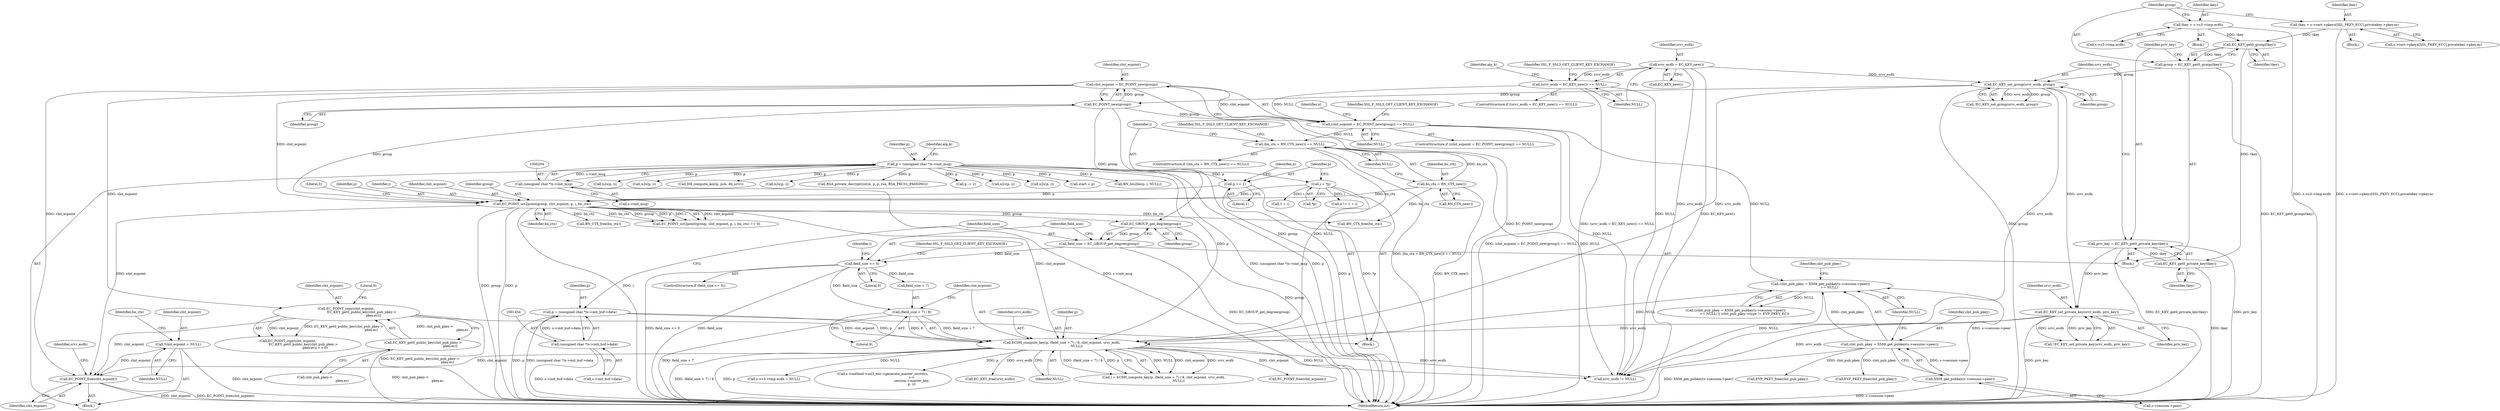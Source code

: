 digraph "0_openssl_3c66a669dfc7b3792f7af0758ea26fe8502ce70c@API" {
"1002144" [label="(Call,EC_POINT_free(clnt_ecpoint))"];
"1000177" [label="(Call,*clnt_ecpoint = NULL)"];
"1001335" [label="(Call,clnt_ecpoint = EC_POINT_new(group))"];
"1001337" [label="(Call,EC_POINT_new(group))"];
"1001321" [label="(Call,EC_KEY_set_group(srvr_ecdh, group))"];
"1001268" [label="(Call,srvr_ecdh = EC_KEY_new())"];
"1001310" [label="(Call,group = EC_KEY_get0_group(tkey))"];
"1001312" [label="(Call,EC_KEY_get0_group(tkey))"];
"1001301" [label="(Call,tkey = s->s3->tmp.ecdh)"];
"1001284" [label="(Call,tkey = s->cert->pkeys[SSL_PKEY_ECC].privatekey->pkey.ec)"];
"1001389" [label="(Call,EC_POINT_copy(clnt_ecpoint,\n                              EC_KEY_get0_public_key(clnt_pub_pkey->\n                                                     pkey.ec)))"];
"1001391" [label="(Call,EC_KEY_get0_public_key(clnt_pub_pkey->\n                                                     pkey.ec))"];
"1001475" [label="(Call,ECDH_compute_key(p, (field_size + 7) / 8, clnt_ecpoint, srvr_ecdh,\n                             NULL))"];
"1001451" [label="(Call,p = (unsigned char *)s->init_buf->data)"];
"1001453" [label="(Call,(unsigned char *)s->init_buf->data)"];
"1000201" [label="(Call,p = (unsigned char *)s->init_msg)"];
"1000203" [label="(Call,(unsigned char *)s->init_msg)"];
"1001477" [label="(Call,(field_size + 7) / 8)"];
"1001465" [label="(Call,field_size <= 0)"];
"1001460" [label="(Call,field_size = EC_GROUP_get_degree(group))"];
"1001462" [label="(Call,EC_GROUP_get_degree(group))"];
"1001439" [label="(Call,EC_POINT_oct2point(group, clnt_ecpoint, p, i, bn_ctx))"];
"1001423" [label="(Call,p += 1)"];
"1001419" [label="(Call,i = *p)"];
"1001410" [label="(Call,bn_ctx = BN_CTX_new())"];
"1001325" [label="(Call,EC_KEY_set_private_key(srvr_ecdh, priv_key))"];
"1001314" [label="(Call,priv_key = EC_KEY_get0_private_key(tkey))"];
"1001316" [label="(Call,EC_KEY_get0_private_key(tkey))"];
"1001364" [label="(Call,(clnt_pub_pkey = X509_get_pubkey(s->session->peer))\n                 == NULL)"];
"1001365" [label="(Call,clnt_pub_pkey = X509_get_pubkey(s->session->peer))"];
"1001367" [label="(Call,X509_get_pubkey(s->session->peer))"];
"1001334" [label="(Call,(clnt_ecpoint = EC_POINT_new(group)) == NULL)"];
"1001267" [label="(Call,(srvr_ecdh = EC_KEY_new()) == NULL)"];
"1001409" [label="(Call,(bn_ctx = BN_CTX_new()) == NULL)"];
"1001321" [label="(Call,EC_KEY_set_group(srvr_ecdh, group))"];
"1001336" [label="(Identifier,clnt_ecpoint)"];
"1001484" [label="(Identifier,NULL)"];
"1000143" [label="(Block,)"];
"1001425" [label="(Literal,1)"];
"1001445" [label="(Literal,0)"];
"1001566" [label="(Call,n2s(p, i))"];
"1001390" [label="(Identifier,clnt_ecpoint)"];
"1001494" [label="(Call,EVP_PKEY_free(clnt_pub_pkey))"];
"1002142" [label="(Call,EVP_PKEY_free(clnt_pub_pkey))"];
"1001322" [label="(Identifier,srvr_ecdh)"];
"1001453" [label="(Call,(unsigned char *)s->init_buf->data)"];
"1001388" [label="(Call,EC_POINT_copy(clnt_ecpoint,\n                              EC_KEY_get0_public_key(clnt_pub_pkey->\n                                                     pkey.ec)) == 0)"];
"1000177" [label="(Call,*clnt_ecpoint = NULL)"];
"1001279" [label="(Identifier,alg_k)"];
"1002152" [label="(Call,BN_CTX_free(bn_ctx))"];
"1001283" [label="(Block,)"];
"1001301" [label="(Call,tkey = s->s3->tmp.ecdh)"];
"1001334" [label="(Call,(clnt_ecpoint = EC_POINT_new(group)) == NULL)"];
"1001339" [label="(Identifier,NULL)"];
"1001267" [label="(Call,(srvr_ecdh = EC_KEY_new()) == NULL)"];
"1001478" [label="(Call,field_size + 7)"];
"1001408" [label="(ControlStructure,if ((bn_ctx = BN_CTX_new()) == NULL))"];
"1001333" [label="(ControlStructure,if ((clnt_ecpoint = EC_POINT_new(group)) == NULL))"];
"1001467" [label="(Literal,0)"];
"1001483" [label="(Identifier,srvr_ecdh)"];
"1000532" [label="(Call,n2s(p, i))"];
"1001392" [label="(Call,clnt_pub_pkey->\n                                                     pkey.ec)"];
"1001412" [label="(Call,BN_CTX_new())"];
"1001270" [label="(Call,EC_KEY_new())"];
"1000203" [label="(Call,(unsigned char *)s->init_msg)"];
"1001429" [label="(Call,1 + i)"];
"1001323" [label="(Identifier,group)"];
"1001313" [label="(Identifier,tkey)"];
"1001439" [label="(Call,EC_POINT_oct2point(group, clnt_ecpoint, p, i, bn_ctx))"];
"1001300" [label="(Block,)"];
"1000209" [label="(Identifier,alg_k)"];
"1001442" [label="(Identifier,p)"];
"1001465" [label="(Call,field_size <= 0)"];
"1001420" [label="(Identifier,i)"];
"1001302" [label="(Identifier,tkey)"];
"1001368" [label="(Call,s->session->peer)"];
"1001444" [label="(Identifier,bn_ctx)"];
"1001311" [label="(Identifier,group)"];
"1001376" [label="(Identifier,clnt_pub_pkey)"];
"1001476" [label="(Identifier,p)"];
"1001366" [label="(Identifier,clnt_pub_pkey)"];
"1001411" [label="(Identifier,bn_ctx)"];
"1001409" [label="(Call,(bn_ctx = BN_CTX_new()) == NULL)"];
"1001285" [label="(Identifier,tkey)"];
"1002148" [label="(Identifier,srvr_ecdh)"];
"1000740" [label="(Call,DH_compute_key(p, pub, dh_srvr))"];
"1001324" [label="(Call,!EC_KEY_set_private_key(srvr_ecdh, priv_key))"];
"1001428" [label="(Identifier,n)"];
"1001423" [label="(Call,p += 1)"];
"1001473" [label="(Call,i = ECDH_compute_key(p, (field_size + 7) / 8, clnt_ecpoint, srvr_ecdh,\n                             NULL))"];
"1001460" [label="(Call,field_size = EC_GROUP_get_degree(group))"];
"1001317" [label="(Identifier,tkey)"];
"1001365" [label="(Call,clnt_pub_pkey = X509_get_pubkey(s->session->peer))"];
"1001496" [label="(Call,EC_POINT_free(clnt_ecpoint))"];
"1001303" [label="(Call,s->s3->tmp.ecdh)"];
"1001801" [label="(Call,n2s(p, i))"];
"1000385" [label="(Call,RSA_private_decrypt((int)n, p, p, rsa, RSA_PKCS1_PADDING))"];
"1000575" [label="(Call,p -= 2)"];
"1001470" [label="(Identifier,SSL_F_SSL3_GET_CLIENT_KEY_EXCHANGE)"];
"1001320" [label="(Call,!EC_KEY_set_group(srvr_ecdh, group))"];
"1001510" [label="(Call,s->s3->tmp.ecdh = NULL)"];
"1001443" [label="(Identifier,i)"];
"1001391" [label="(Call,EC_KEY_get0_public_key(clnt_pub_pkey->\n                                                     pkey.ec))"];
"1001347" [label="(Identifier,n)"];
"1001462" [label="(Call,EC_GROUP_get_degree(group))"];
"1001475" [label="(Call,ECDH_compute_key(p, (field_size + 7) / 8, clnt_ecpoint, srvr_ecdh,\n                             NULL))"];
"1001326" [label="(Identifier,srvr_ecdh)"];
"1001441" [label="(Identifier,clnt_ecpoint)"];
"1001254" [label="(Block,)"];
"1001464" [label="(ControlStructure,if (field_size <= 0))"];
"1001525" [label="(Call,s->method->ssl3_enc->generate_master_secret(s,\n                                                        s->\n                                                        session->master_key,\n                                                        p, i))"];
"1001451" [label="(Call,p = (unsigned char *)s->init_buf->data)"];
"1000847" [label="(Call,n2s(p, i))"];
"1001424" [label="(Identifier,p)"];
"1001342" [label="(Identifier,SSL_F_SSL3_GET_CLIENT_KEY_EXCHANGE)"];
"1001466" [label="(Identifier,field_size)"];
"1002145" [label="(Identifier,clnt_ecpoint)"];
"1001498" [label="(Call,EC_KEY_free(srvr_ecdh))"];
"1001316" [label="(Call,EC_KEY_get0_private_key(tkey))"];
"1001461" [label="(Identifier,field_size)"];
"1001463" [label="(Identifier,group)"];
"1001440" [label="(Identifier,group)"];
"1001500" [label="(Call,BN_CTX_free(bn_ctx))"];
"1001364" [label="(Call,(clnt_pub_pkey = X509_get_pubkey(s->session->peer))\n                 == NULL)"];
"1001310" [label="(Call,group = EC_KEY_get0_group(tkey))"];
"1001274" [label="(Identifier,SSL_F_SSL3_GET_CLIENT_KEY_EXCHANGE)"];
"1001271" [label="(Identifier,NULL)"];
"1001314" [label="(Call,priv_key = EC_KEY_get0_private_key(tkey))"];
"1001477" [label="(Call,(field_size + 7) / 8)"];
"1000182" [label="(Identifier,bn_ctx)"];
"1000330" [label="(Call,n2s(p, i))"];
"1001407" [label="(Block,)"];
"1002144" [label="(Call,EC_POINT_free(clnt_ecpoint))"];
"1000202" [label="(Identifier,p)"];
"1001481" [label="(Literal,8)"];
"1000201" [label="(Call,p = (unsigned char *)s->init_msg)"];
"1001413" [label="(Identifier,NULL)"];
"1001312" [label="(Call,EC_KEY_get0_group(tkey))"];
"1001327" [label="(Identifier,priv_key)"];
"1001482" [label="(Identifier,clnt_ecpoint)"];
"1001474" [label="(Identifier,i)"];
"1001284" [label="(Call,tkey = s->cert->pkeys[SSL_PKEY_ECC].privatekey->pkey.ec)"];
"1001452" [label="(Identifier,p)"];
"1001266" [label="(ControlStructure,if ((srvr_ecdh = EC_KEY_new()) == NULL))"];
"1001268" [label="(Call,srvr_ecdh = EC_KEY_new())"];
"1000205" [label="(Call,s->init_msg)"];
"1001286" [label="(Call,s->cert->pkeys[SSL_PKEY_ECC].privatekey->pkey.ec)"];
"1002147" [label="(Call,srvr_ecdh != NULL)"];
"1001363" [label="(Call,((clnt_pub_pkey = X509_get_pubkey(s->session->peer))\n                 == NULL) || (clnt_pub_pkey->type != EVP_PKEY_EC))"];
"1001325" [label="(Call,EC_KEY_set_private_key(srvr_ecdh, priv_key))"];
"1001367" [label="(Call,X509_get_pubkey(s->session->peer))"];
"1001337" [label="(Call,EC_POINT_new(group))"];
"1001389" [label="(Call,EC_POINT_copy(clnt_ecpoint,\n                              EC_KEY_get0_public_key(clnt_pub_pkey->\n                                                     pkey.ec)))"];
"1001315" [label="(Identifier,priv_key)"];
"1001455" [label="(Call,s->init_buf->data)"];
"1001410" [label="(Call,bn_ctx = BN_CTX_new())"];
"1001416" [label="(Identifier,SSL_F_SSL3_GET_CLIENT_KEY_EXCHANGE)"];
"1001397" [label="(Literal,0)"];
"1002162" [label="(MethodReturn,int)"];
"1001419" [label="(Call,i = *p)"];
"1001421" [label="(Call,*p)"];
"1000179" [label="(Identifier,NULL)"];
"1001427" [label="(Call,n != 1 + i)"];
"1001338" [label="(Identifier,group)"];
"1001438" [label="(Call,EC_POINT_oct2point(group, clnt_ecpoint, p, i, bn_ctx) == 0)"];
"1000178" [label="(Identifier,clnt_ecpoint)"];
"1002055" [label="(Call,start = p)"];
"1000725" [label="(Call,BN_bin2bn(p, i, NULL))"];
"1001269" [label="(Identifier,srvr_ecdh)"];
"1001373" [label="(Identifier,NULL)"];
"1001335" [label="(Call,clnt_ecpoint = EC_POINT_new(group))"];
"1002144" -> "1000143"  [label="AST: "];
"1002144" -> "1002145"  [label="CFG: "];
"1002145" -> "1002144"  [label="AST: "];
"1002148" -> "1002144"  [label="CFG: "];
"1002144" -> "1002162"  [label="DDG: EC_POINT_free(clnt_ecpoint)"];
"1002144" -> "1002162"  [label="DDG: clnt_ecpoint"];
"1000177" -> "1002144"  [label="DDG: clnt_ecpoint"];
"1001335" -> "1002144"  [label="DDG: clnt_ecpoint"];
"1001389" -> "1002144"  [label="DDG: clnt_ecpoint"];
"1001475" -> "1002144"  [label="DDG: clnt_ecpoint"];
"1001439" -> "1002144"  [label="DDG: clnt_ecpoint"];
"1000177" -> "1000143"  [label="AST: "];
"1000177" -> "1000179"  [label="CFG: "];
"1000178" -> "1000177"  [label="AST: "];
"1000179" -> "1000177"  [label="AST: "];
"1000182" -> "1000177"  [label="CFG: "];
"1000177" -> "1002162"  [label="DDG: clnt_ecpoint"];
"1001335" -> "1001334"  [label="AST: "];
"1001335" -> "1001337"  [label="CFG: "];
"1001336" -> "1001335"  [label="AST: "];
"1001337" -> "1001335"  [label="AST: "];
"1001339" -> "1001335"  [label="CFG: "];
"1001335" -> "1002162"  [label="DDG: EC_POINT_new(group)"];
"1001335" -> "1001334"  [label="DDG: clnt_ecpoint"];
"1001337" -> "1001335"  [label="DDG: group"];
"1001335" -> "1001389"  [label="DDG: clnt_ecpoint"];
"1001335" -> "1001439"  [label="DDG: clnt_ecpoint"];
"1001337" -> "1001338"  [label="CFG: "];
"1001338" -> "1001337"  [label="AST: "];
"1001337" -> "1002162"  [label="DDG: group"];
"1001337" -> "1001334"  [label="DDG: group"];
"1001321" -> "1001337"  [label="DDG: group"];
"1001337" -> "1001439"  [label="DDG: group"];
"1001337" -> "1001462"  [label="DDG: group"];
"1001321" -> "1001320"  [label="AST: "];
"1001321" -> "1001323"  [label="CFG: "];
"1001322" -> "1001321"  [label="AST: "];
"1001323" -> "1001321"  [label="AST: "];
"1001320" -> "1001321"  [label="CFG: "];
"1001321" -> "1002162"  [label="DDG: group"];
"1001321" -> "1001320"  [label="DDG: srvr_ecdh"];
"1001321" -> "1001320"  [label="DDG: group"];
"1001268" -> "1001321"  [label="DDG: srvr_ecdh"];
"1001310" -> "1001321"  [label="DDG: group"];
"1001321" -> "1001325"  [label="DDG: srvr_ecdh"];
"1001321" -> "1001475"  [label="DDG: srvr_ecdh"];
"1001321" -> "1002147"  [label="DDG: srvr_ecdh"];
"1001268" -> "1001267"  [label="AST: "];
"1001268" -> "1001270"  [label="CFG: "];
"1001269" -> "1001268"  [label="AST: "];
"1001270" -> "1001268"  [label="AST: "];
"1001271" -> "1001268"  [label="CFG: "];
"1001268" -> "1002162"  [label="DDG: EC_KEY_new()"];
"1001268" -> "1001267"  [label="DDG: srvr_ecdh"];
"1001268" -> "1002147"  [label="DDG: srvr_ecdh"];
"1001310" -> "1001254"  [label="AST: "];
"1001310" -> "1001312"  [label="CFG: "];
"1001311" -> "1001310"  [label="AST: "];
"1001312" -> "1001310"  [label="AST: "];
"1001315" -> "1001310"  [label="CFG: "];
"1001310" -> "1002162"  [label="DDG: EC_KEY_get0_group(tkey)"];
"1001312" -> "1001310"  [label="DDG: tkey"];
"1001312" -> "1001313"  [label="CFG: "];
"1001313" -> "1001312"  [label="AST: "];
"1001301" -> "1001312"  [label="DDG: tkey"];
"1001284" -> "1001312"  [label="DDG: tkey"];
"1001312" -> "1001316"  [label="DDG: tkey"];
"1001301" -> "1001300"  [label="AST: "];
"1001301" -> "1001303"  [label="CFG: "];
"1001302" -> "1001301"  [label="AST: "];
"1001303" -> "1001301"  [label="AST: "];
"1001311" -> "1001301"  [label="CFG: "];
"1001301" -> "1002162"  [label="DDG: s->s3->tmp.ecdh"];
"1001284" -> "1001283"  [label="AST: "];
"1001284" -> "1001286"  [label="CFG: "];
"1001285" -> "1001284"  [label="AST: "];
"1001286" -> "1001284"  [label="AST: "];
"1001311" -> "1001284"  [label="CFG: "];
"1001284" -> "1002162"  [label="DDG: s->cert->pkeys[SSL_PKEY_ECC].privatekey->pkey.ec"];
"1001389" -> "1001388"  [label="AST: "];
"1001389" -> "1001391"  [label="CFG: "];
"1001390" -> "1001389"  [label="AST: "];
"1001391" -> "1001389"  [label="AST: "];
"1001397" -> "1001389"  [label="CFG: "];
"1001389" -> "1002162"  [label="DDG: EC_KEY_get0_public_key(clnt_pub_pkey->\n                                                     pkey.ec)"];
"1001389" -> "1001388"  [label="DDG: clnt_ecpoint"];
"1001389" -> "1001388"  [label="DDG: EC_KEY_get0_public_key(clnt_pub_pkey->\n                                                     pkey.ec)"];
"1001391" -> "1001389"  [label="DDG: clnt_pub_pkey->\n                                                     pkey.ec"];
"1001389" -> "1001475"  [label="DDG: clnt_ecpoint"];
"1001391" -> "1001392"  [label="CFG: "];
"1001392" -> "1001391"  [label="AST: "];
"1001391" -> "1002162"  [label="DDG: clnt_pub_pkey->\n                                                     pkey.ec"];
"1001475" -> "1001473"  [label="AST: "];
"1001475" -> "1001484"  [label="CFG: "];
"1001476" -> "1001475"  [label="AST: "];
"1001477" -> "1001475"  [label="AST: "];
"1001482" -> "1001475"  [label="AST: "];
"1001483" -> "1001475"  [label="AST: "];
"1001484" -> "1001475"  [label="AST: "];
"1001473" -> "1001475"  [label="CFG: "];
"1001475" -> "1002162"  [label="DDG: p"];
"1001475" -> "1002162"  [label="DDG: (field_size + 7) / 8"];
"1001475" -> "1001473"  [label="DDG: NULL"];
"1001475" -> "1001473"  [label="DDG: clnt_ecpoint"];
"1001475" -> "1001473"  [label="DDG: srvr_ecdh"];
"1001475" -> "1001473"  [label="DDG: (field_size + 7) / 8"];
"1001475" -> "1001473"  [label="DDG: p"];
"1001451" -> "1001475"  [label="DDG: p"];
"1000201" -> "1001475"  [label="DDG: p"];
"1001477" -> "1001475"  [label="DDG: field_size + 7"];
"1001477" -> "1001475"  [label="DDG: 8"];
"1001439" -> "1001475"  [label="DDG: clnt_ecpoint"];
"1001325" -> "1001475"  [label="DDG: srvr_ecdh"];
"1001364" -> "1001475"  [label="DDG: NULL"];
"1001409" -> "1001475"  [label="DDG: NULL"];
"1001475" -> "1001496"  [label="DDG: clnt_ecpoint"];
"1001475" -> "1001498"  [label="DDG: srvr_ecdh"];
"1001475" -> "1001510"  [label="DDG: NULL"];
"1001475" -> "1001525"  [label="DDG: p"];
"1001475" -> "1002147"  [label="DDG: srvr_ecdh"];
"1001475" -> "1002147"  [label="DDG: NULL"];
"1001451" -> "1001407"  [label="AST: "];
"1001451" -> "1001453"  [label="CFG: "];
"1001452" -> "1001451"  [label="AST: "];
"1001453" -> "1001451"  [label="AST: "];
"1001461" -> "1001451"  [label="CFG: "];
"1001451" -> "1002162"  [label="DDG: p"];
"1001451" -> "1002162"  [label="DDG: (unsigned char *)s->init_buf->data"];
"1001453" -> "1001451"  [label="DDG: s->init_buf->data"];
"1001453" -> "1001455"  [label="CFG: "];
"1001454" -> "1001453"  [label="AST: "];
"1001455" -> "1001453"  [label="AST: "];
"1001453" -> "1002162"  [label="DDG: s->init_buf->data"];
"1000201" -> "1000143"  [label="AST: "];
"1000201" -> "1000203"  [label="CFG: "];
"1000202" -> "1000201"  [label="AST: "];
"1000203" -> "1000201"  [label="AST: "];
"1000209" -> "1000201"  [label="CFG: "];
"1000201" -> "1002162"  [label="DDG: (unsigned char *)s->init_msg"];
"1000201" -> "1002162"  [label="DDG: p"];
"1000203" -> "1000201"  [label="DDG: s->init_msg"];
"1000201" -> "1000330"  [label="DDG: p"];
"1000201" -> "1000385"  [label="DDG: p"];
"1000201" -> "1000532"  [label="DDG: p"];
"1000201" -> "1000575"  [label="DDG: p"];
"1000201" -> "1000725"  [label="DDG: p"];
"1000201" -> "1000740"  [label="DDG: p"];
"1000201" -> "1000847"  [label="DDG: p"];
"1000201" -> "1001423"  [label="DDG: p"];
"1000201" -> "1001566"  [label="DDG: p"];
"1000201" -> "1001801"  [label="DDG: p"];
"1000201" -> "1002055"  [label="DDG: p"];
"1000203" -> "1000205"  [label="CFG: "];
"1000204" -> "1000203"  [label="AST: "];
"1000205" -> "1000203"  [label="AST: "];
"1000203" -> "1002162"  [label="DDG: s->init_msg"];
"1001477" -> "1001481"  [label="CFG: "];
"1001478" -> "1001477"  [label="AST: "];
"1001481" -> "1001477"  [label="AST: "];
"1001482" -> "1001477"  [label="CFG: "];
"1001477" -> "1002162"  [label="DDG: field_size + 7"];
"1001465" -> "1001477"  [label="DDG: field_size"];
"1001465" -> "1001464"  [label="AST: "];
"1001465" -> "1001467"  [label="CFG: "];
"1001466" -> "1001465"  [label="AST: "];
"1001467" -> "1001465"  [label="AST: "];
"1001470" -> "1001465"  [label="CFG: "];
"1001474" -> "1001465"  [label="CFG: "];
"1001465" -> "1002162"  [label="DDG: field_size"];
"1001465" -> "1002162"  [label="DDG: field_size <= 0"];
"1001460" -> "1001465"  [label="DDG: field_size"];
"1001465" -> "1001478"  [label="DDG: field_size"];
"1001460" -> "1001254"  [label="AST: "];
"1001460" -> "1001462"  [label="CFG: "];
"1001461" -> "1001460"  [label="AST: "];
"1001462" -> "1001460"  [label="AST: "];
"1001466" -> "1001460"  [label="CFG: "];
"1001460" -> "1002162"  [label="DDG: EC_GROUP_get_degree(group)"];
"1001462" -> "1001460"  [label="DDG: group"];
"1001462" -> "1001463"  [label="CFG: "];
"1001463" -> "1001462"  [label="AST: "];
"1001462" -> "1002162"  [label="DDG: group"];
"1001439" -> "1001462"  [label="DDG: group"];
"1001439" -> "1001438"  [label="AST: "];
"1001439" -> "1001444"  [label="CFG: "];
"1001440" -> "1001439"  [label="AST: "];
"1001441" -> "1001439"  [label="AST: "];
"1001442" -> "1001439"  [label="AST: "];
"1001443" -> "1001439"  [label="AST: "];
"1001444" -> "1001439"  [label="AST: "];
"1001445" -> "1001439"  [label="CFG: "];
"1001439" -> "1002162"  [label="DDG: group"];
"1001439" -> "1002162"  [label="DDG: p"];
"1001439" -> "1002162"  [label="DDG: i"];
"1001439" -> "1001438"  [label="DDG: clnt_ecpoint"];
"1001439" -> "1001438"  [label="DDG: bn_ctx"];
"1001439" -> "1001438"  [label="DDG: group"];
"1001439" -> "1001438"  [label="DDG: p"];
"1001439" -> "1001438"  [label="DDG: i"];
"1001423" -> "1001439"  [label="DDG: p"];
"1001419" -> "1001439"  [label="DDG: i"];
"1001410" -> "1001439"  [label="DDG: bn_ctx"];
"1001439" -> "1001500"  [label="DDG: bn_ctx"];
"1001439" -> "1002152"  [label="DDG: bn_ctx"];
"1001423" -> "1001407"  [label="AST: "];
"1001423" -> "1001425"  [label="CFG: "];
"1001424" -> "1001423"  [label="AST: "];
"1001425" -> "1001423"  [label="AST: "];
"1001428" -> "1001423"  [label="CFG: "];
"1001423" -> "1002162"  [label="DDG: p"];
"1001419" -> "1001407"  [label="AST: "];
"1001419" -> "1001421"  [label="CFG: "];
"1001420" -> "1001419"  [label="AST: "];
"1001421" -> "1001419"  [label="AST: "];
"1001424" -> "1001419"  [label="CFG: "];
"1001419" -> "1002162"  [label="DDG: *p"];
"1001419" -> "1001427"  [label="DDG: i"];
"1001419" -> "1001429"  [label="DDG: i"];
"1001410" -> "1001409"  [label="AST: "];
"1001410" -> "1001412"  [label="CFG: "];
"1001411" -> "1001410"  [label="AST: "];
"1001412" -> "1001410"  [label="AST: "];
"1001413" -> "1001410"  [label="CFG: "];
"1001410" -> "1002162"  [label="DDG: BN_CTX_new()"];
"1001410" -> "1001409"  [label="DDG: bn_ctx"];
"1001410" -> "1002152"  [label="DDG: bn_ctx"];
"1001325" -> "1001324"  [label="AST: "];
"1001325" -> "1001327"  [label="CFG: "];
"1001326" -> "1001325"  [label="AST: "];
"1001327" -> "1001325"  [label="AST: "];
"1001324" -> "1001325"  [label="CFG: "];
"1001325" -> "1002162"  [label="DDG: priv_key"];
"1001325" -> "1001324"  [label="DDG: srvr_ecdh"];
"1001325" -> "1001324"  [label="DDG: priv_key"];
"1001314" -> "1001325"  [label="DDG: priv_key"];
"1001325" -> "1002147"  [label="DDG: srvr_ecdh"];
"1001314" -> "1001254"  [label="AST: "];
"1001314" -> "1001316"  [label="CFG: "];
"1001315" -> "1001314"  [label="AST: "];
"1001316" -> "1001314"  [label="AST: "];
"1001322" -> "1001314"  [label="CFG: "];
"1001314" -> "1002162"  [label="DDG: EC_KEY_get0_private_key(tkey)"];
"1001314" -> "1002162"  [label="DDG: priv_key"];
"1001316" -> "1001314"  [label="DDG: tkey"];
"1001316" -> "1001317"  [label="CFG: "];
"1001317" -> "1001316"  [label="AST: "];
"1001316" -> "1002162"  [label="DDG: tkey"];
"1001364" -> "1001363"  [label="AST: "];
"1001364" -> "1001373"  [label="CFG: "];
"1001365" -> "1001364"  [label="AST: "];
"1001373" -> "1001364"  [label="AST: "];
"1001376" -> "1001364"  [label="CFG: "];
"1001363" -> "1001364"  [label="CFG: "];
"1001364" -> "1001363"  [label="DDG: NULL"];
"1001365" -> "1001364"  [label="DDG: clnt_pub_pkey"];
"1001367" -> "1001364"  [label="DDG: s->session->peer"];
"1001334" -> "1001364"  [label="DDG: NULL"];
"1001364" -> "1002147"  [label="DDG: NULL"];
"1001365" -> "1001367"  [label="CFG: "];
"1001366" -> "1001365"  [label="AST: "];
"1001367" -> "1001365"  [label="AST: "];
"1001373" -> "1001365"  [label="CFG: "];
"1001365" -> "1002162"  [label="DDG: X509_get_pubkey(s->session->peer)"];
"1001367" -> "1001365"  [label="DDG: s->session->peer"];
"1001365" -> "1001494"  [label="DDG: clnt_pub_pkey"];
"1001365" -> "1002142"  [label="DDG: clnt_pub_pkey"];
"1001367" -> "1001368"  [label="CFG: "];
"1001368" -> "1001367"  [label="AST: "];
"1001367" -> "1002162"  [label="DDG: s->session->peer"];
"1001334" -> "1001333"  [label="AST: "];
"1001334" -> "1001339"  [label="CFG: "];
"1001339" -> "1001334"  [label="AST: "];
"1001342" -> "1001334"  [label="CFG: "];
"1001347" -> "1001334"  [label="CFG: "];
"1001334" -> "1002162"  [label="DDG: (clnt_ecpoint = EC_POINT_new(group)) == NULL"];
"1001267" -> "1001334"  [label="DDG: NULL"];
"1001334" -> "1001409"  [label="DDG: NULL"];
"1001334" -> "1002147"  [label="DDG: NULL"];
"1001267" -> "1001266"  [label="AST: "];
"1001267" -> "1001271"  [label="CFG: "];
"1001271" -> "1001267"  [label="AST: "];
"1001274" -> "1001267"  [label="CFG: "];
"1001279" -> "1001267"  [label="CFG: "];
"1001267" -> "1002162"  [label="DDG: (srvr_ecdh = EC_KEY_new()) == NULL"];
"1001267" -> "1002147"  [label="DDG: NULL"];
"1001409" -> "1001408"  [label="AST: "];
"1001409" -> "1001413"  [label="CFG: "];
"1001413" -> "1001409"  [label="AST: "];
"1001416" -> "1001409"  [label="CFG: "];
"1001420" -> "1001409"  [label="CFG: "];
"1001409" -> "1002162"  [label="DDG: (bn_ctx = BN_CTX_new()) == NULL"];
"1001409" -> "1002147"  [label="DDG: NULL"];
}
